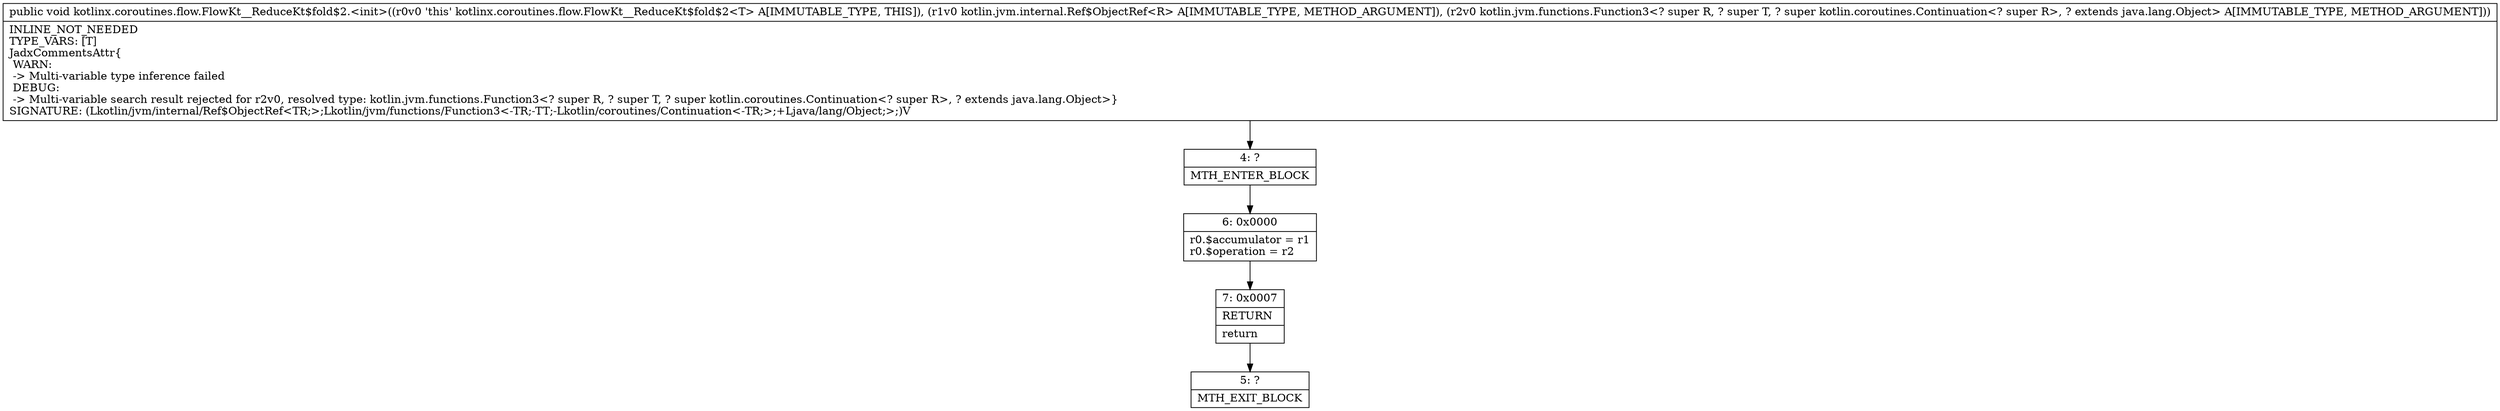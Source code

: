 digraph "CFG forkotlinx.coroutines.flow.FlowKt__ReduceKt$fold$2.\<init\>(Lkotlin\/jvm\/internal\/Ref$ObjectRef;Lkotlin\/jvm\/functions\/Function3;)V" {
Node_4 [shape=record,label="{4\:\ ?|MTH_ENTER_BLOCK\l}"];
Node_6 [shape=record,label="{6\:\ 0x0000|r0.$accumulator = r1\lr0.$operation = r2\l}"];
Node_7 [shape=record,label="{7\:\ 0x0007|RETURN\l|return\l}"];
Node_5 [shape=record,label="{5\:\ ?|MTH_EXIT_BLOCK\l}"];
MethodNode[shape=record,label="{public void kotlinx.coroutines.flow.FlowKt__ReduceKt$fold$2.\<init\>((r0v0 'this' kotlinx.coroutines.flow.FlowKt__ReduceKt$fold$2\<T\> A[IMMUTABLE_TYPE, THIS]), (r1v0 kotlin.jvm.internal.Ref$ObjectRef\<R\> A[IMMUTABLE_TYPE, METHOD_ARGUMENT]), (r2v0 kotlin.jvm.functions.Function3\<? super R, ? super T, ? super kotlin.coroutines.Continuation\<? super R\>, ? extends java.lang.Object\> A[IMMUTABLE_TYPE, METHOD_ARGUMENT]))  | INLINE_NOT_NEEDED\lTYPE_VARS: [T]\lJadxCommentsAttr\{\l WARN: \l \-\> Multi\-variable type inference failed\l DEBUG: \l \-\> Multi\-variable search result rejected for r2v0, resolved type: kotlin.jvm.functions.Function3\<? super R, ? super T, ? super kotlin.coroutines.Continuation\<? super R\>, ? extends java.lang.Object\>\}\lSIGNATURE: (Lkotlin\/jvm\/internal\/Ref$ObjectRef\<TR;\>;Lkotlin\/jvm\/functions\/Function3\<\-TR;\-TT;\-Lkotlin\/coroutines\/Continuation\<\-TR;\>;+Ljava\/lang\/Object;\>;)V\l}"];
MethodNode -> Node_4;Node_4 -> Node_6;
Node_6 -> Node_7;
Node_7 -> Node_5;
}

